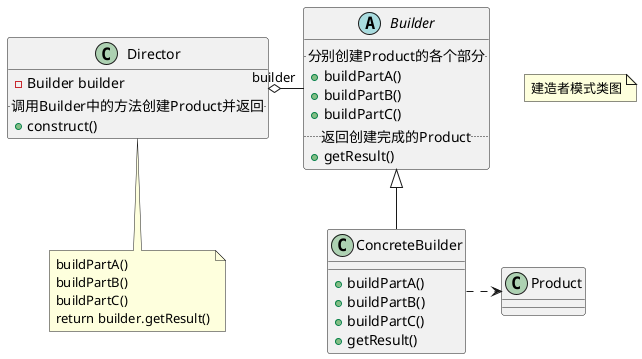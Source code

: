 @startuml
note "建造者模式类图" as title

class Director{
    - Builder builder
..调用Builder中的方法创建Product并返回..
    + construct()
}
note bottom of Director
buildPartA()
buildPartB()
buildPartC()
return builder.getResult()
end note

abstract class Builder{
..分别创建Product的各个部分..
    + buildPartA()
    + buildPartB()
    + buildPartC()
..返回创建完成的Product..
    + getResult()
}

class ConcreteBuilder{
    + buildPartA()
    + buildPartB()
    + buildPartC()
    + getResult()
}

class Product

Director "builder" o- Builder
Builder <|-- ConcreteBuilder
ConcreteBuilder .> Product

@enduml